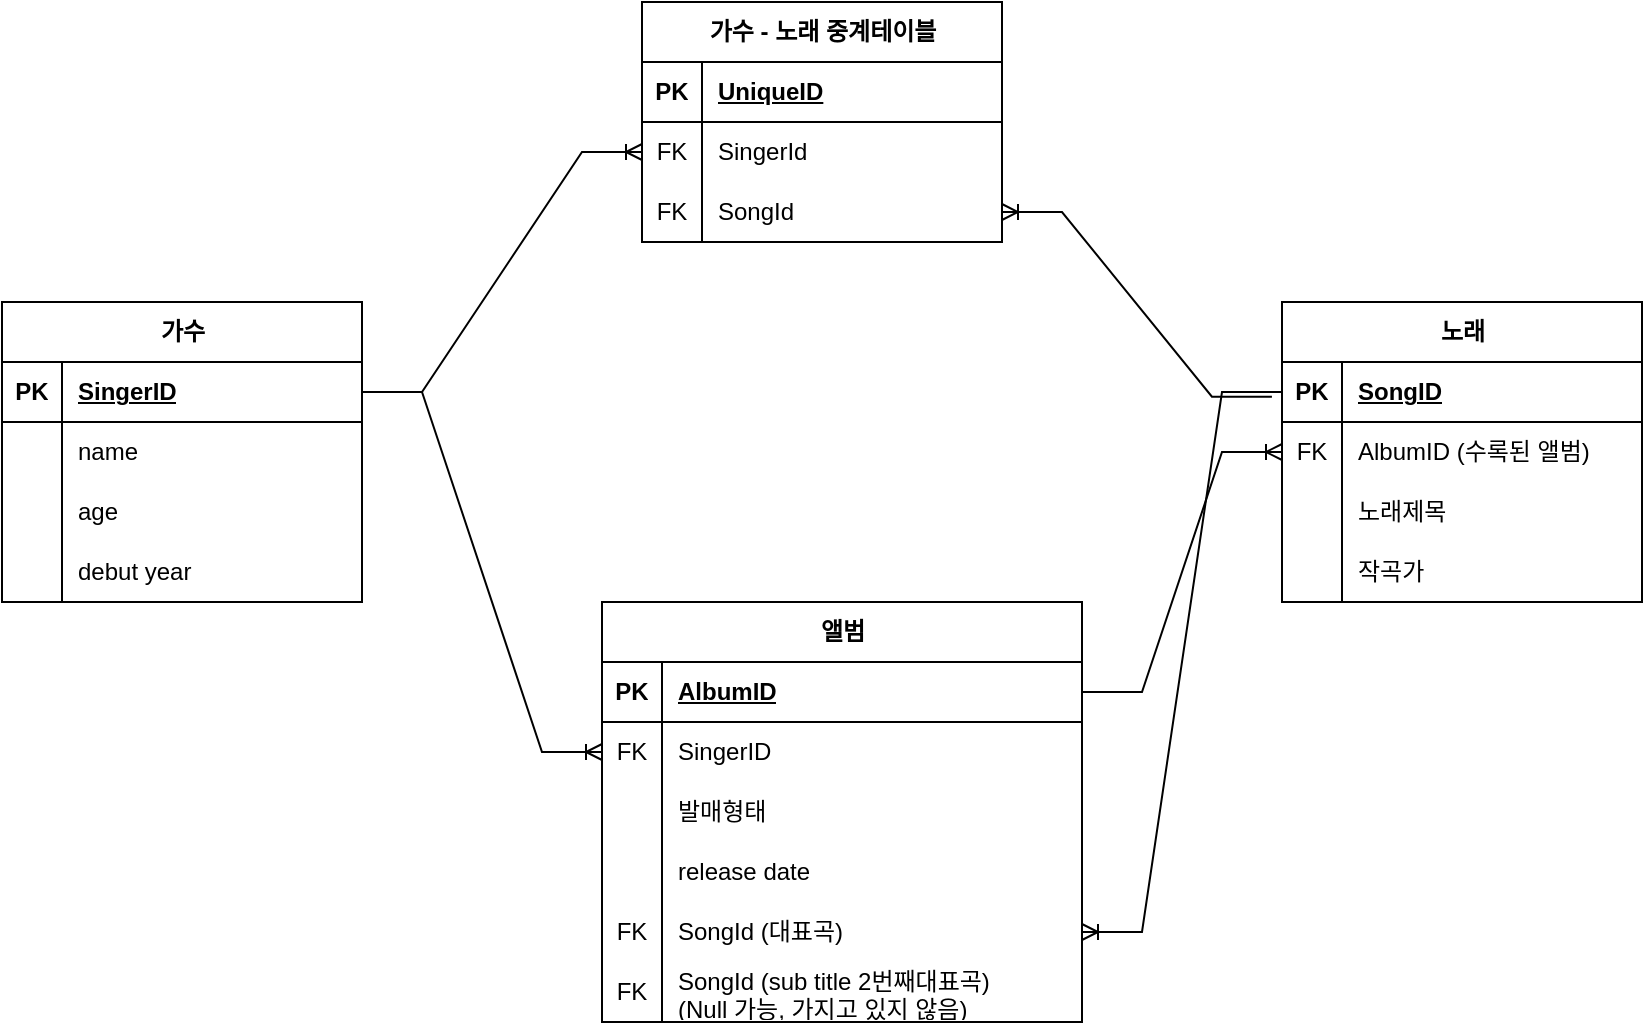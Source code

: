<mxfile version="24.5.4" type="device">
  <diagram name="페이지-1" id="MP2xPjbDi-vyki-sM7Q5">
    <mxGraphModel dx="903" dy="1662" grid="1" gridSize="10" guides="1" tooltips="1" connect="1" arrows="1" fold="1" page="1" pageScale="1" pageWidth="827" pageHeight="1169" math="0" shadow="0">
      <root>
        <mxCell id="0" />
        <mxCell id="1" parent="0" />
        <mxCell id="jbTzU77Io5TRZwExFSk2-40" value="가수" style="shape=table;startSize=30;container=1;collapsible=1;childLayout=tableLayout;fixedRows=1;rowLines=0;fontStyle=1;align=center;resizeLast=1;html=1;" vertex="1" parent="1">
          <mxGeometry x="30" y="20" width="180" height="150" as="geometry" />
        </mxCell>
        <mxCell id="jbTzU77Io5TRZwExFSk2-41" value="" style="shape=tableRow;horizontal=0;startSize=0;swimlaneHead=0;swimlaneBody=0;fillColor=none;collapsible=0;dropTarget=0;points=[[0,0.5],[1,0.5]];portConstraint=eastwest;top=0;left=0;right=0;bottom=1;" vertex="1" parent="jbTzU77Io5TRZwExFSk2-40">
          <mxGeometry y="30" width="180" height="30" as="geometry" />
        </mxCell>
        <mxCell id="jbTzU77Io5TRZwExFSk2-42" value="PK" style="shape=partialRectangle;connectable=0;fillColor=none;top=0;left=0;bottom=0;right=0;fontStyle=1;overflow=hidden;whiteSpace=wrap;html=1;" vertex="1" parent="jbTzU77Io5TRZwExFSk2-41">
          <mxGeometry width="30" height="30" as="geometry">
            <mxRectangle width="30" height="30" as="alternateBounds" />
          </mxGeometry>
        </mxCell>
        <mxCell id="jbTzU77Io5TRZwExFSk2-43" value="SingerID" style="shape=partialRectangle;connectable=0;fillColor=none;top=0;left=0;bottom=0;right=0;align=left;spacingLeft=6;fontStyle=5;overflow=hidden;whiteSpace=wrap;html=1;" vertex="1" parent="jbTzU77Io5TRZwExFSk2-41">
          <mxGeometry x="30" width="150" height="30" as="geometry">
            <mxRectangle width="150" height="30" as="alternateBounds" />
          </mxGeometry>
        </mxCell>
        <mxCell id="jbTzU77Io5TRZwExFSk2-44" value="" style="shape=tableRow;horizontal=0;startSize=0;swimlaneHead=0;swimlaneBody=0;fillColor=none;collapsible=0;dropTarget=0;points=[[0,0.5],[1,0.5]];portConstraint=eastwest;top=0;left=0;right=0;bottom=0;" vertex="1" parent="jbTzU77Io5TRZwExFSk2-40">
          <mxGeometry y="60" width="180" height="30" as="geometry" />
        </mxCell>
        <mxCell id="jbTzU77Io5TRZwExFSk2-45" value="" style="shape=partialRectangle;connectable=0;fillColor=none;top=0;left=0;bottom=0;right=0;editable=1;overflow=hidden;whiteSpace=wrap;html=1;" vertex="1" parent="jbTzU77Io5TRZwExFSk2-44">
          <mxGeometry width="30" height="30" as="geometry">
            <mxRectangle width="30" height="30" as="alternateBounds" />
          </mxGeometry>
        </mxCell>
        <mxCell id="jbTzU77Io5TRZwExFSk2-46" value="name&amp;nbsp;" style="shape=partialRectangle;connectable=0;fillColor=none;top=0;left=0;bottom=0;right=0;align=left;spacingLeft=6;overflow=hidden;whiteSpace=wrap;html=1;" vertex="1" parent="jbTzU77Io5TRZwExFSk2-44">
          <mxGeometry x="30" width="150" height="30" as="geometry">
            <mxRectangle width="150" height="30" as="alternateBounds" />
          </mxGeometry>
        </mxCell>
        <mxCell id="jbTzU77Io5TRZwExFSk2-47" value="" style="shape=tableRow;horizontal=0;startSize=0;swimlaneHead=0;swimlaneBody=0;fillColor=none;collapsible=0;dropTarget=0;points=[[0,0.5],[1,0.5]];portConstraint=eastwest;top=0;left=0;right=0;bottom=0;" vertex="1" parent="jbTzU77Io5TRZwExFSk2-40">
          <mxGeometry y="90" width="180" height="30" as="geometry" />
        </mxCell>
        <mxCell id="jbTzU77Io5TRZwExFSk2-48" value="" style="shape=partialRectangle;connectable=0;fillColor=none;top=0;left=0;bottom=0;right=0;editable=1;overflow=hidden;whiteSpace=wrap;html=1;" vertex="1" parent="jbTzU77Io5TRZwExFSk2-47">
          <mxGeometry width="30" height="30" as="geometry">
            <mxRectangle width="30" height="30" as="alternateBounds" />
          </mxGeometry>
        </mxCell>
        <mxCell id="jbTzU77Io5TRZwExFSk2-49" value="age" style="shape=partialRectangle;connectable=0;fillColor=none;top=0;left=0;bottom=0;right=0;align=left;spacingLeft=6;overflow=hidden;whiteSpace=wrap;html=1;" vertex="1" parent="jbTzU77Io5TRZwExFSk2-47">
          <mxGeometry x="30" width="150" height="30" as="geometry">
            <mxRectangle width="150" height="30" as="alternateBounds" />
          </mxGeometry>
        </mxCell>
        <mxCell id="jbTzU77Io5TRZwExFSk2-50" value="" style="shape=tableRow;horizontal=0;startSize=0;swimlaneHead=0;swimlaneBody=0;fillColor=none;collapsible=0;dropTarget=0;points=[[0,0.5],[1,0.5]];portConstraint=eastwest;top=0;left=0;right=0;bottom=0;" vertex="1" parent="jbTzU77Io5TRZwExFSk2-40">
          <mxGeometry y="120" width="180" height="30" as="geometry" />
        </mxCell>
        <mxCell id="jbTzU77Io5TRZwExFSk2-51" value="" style="shape=partialRectangle;connectable=0;fillColor=none;top=0;left=0;bottom=0;right=0;editable=1;overflow=hidden;whiteSpace=wrap;html=1;" vertex="1" parent="jbTzU77Io5TRZwExFSk2-50">
          <mxGeometry width="30" height="30" as="geometry">
            <mxRectangle width="30" height="30" as="alternateBounds" />
          </mxGeometry>
        </mxCell>
        <mxCell id="jbTzU77Io5TRZwExFSk2-52" value="debut year" style="shape=partialRectangle;connectable=0;fillColor=none;top=0;left=0;bottom=0;right=0;align=left;spacingLeft=6;overflow=hidden;whiteSpace=wrap;html=1;" vertex="1" parent="jbTzU77Io5TRZwExFSk2-50">
          <mxGeometry x="30" width="150" height="30" as="geometry">
            <mxRectangle width="150" height="30" as="alternateBounds" />
          </mxGeometry>
        </mxCell>
        <mxCell id="jbTzU77Io5TRZwExFSk2-67" value="노래&lt;span style=&quot;color: rgba(0, 0, 0, 0); font-family: monospace; font-size: 0px; font-weight: 400; text-align: start;&quot;&gt;%3CmxGraphModel%3E%3Croot%3E%3CmxCell%20id%3D%220%22%2F%3E%3CmxCell%20id%3D%221%22%20parent%3D%220%22%2F%3E%3CmxCell%20id%3D%222%22%20value%3D%22%EA%B0%80%EC%88%98%22%20style%3D%22shape%3Dtable%3BstartSize%3D30%3Bcontainer%3D1%3Bcollapsible%3D1%3BchildLayout%3DtableLayout%3BfixedRows%3D1%3BrowLines%3D0%3BfontStyle%3D1%3Balign%3Dcenter%3BresizeLast%3D1%3Bhtml%3D1%3B%22%20vertex%3D%221%22%20parent%3D%221%22%3E%3CmxGeometry%20x%3D%22110%22%20y%3D%22110%22%20width%3D%22180%22%20height%3D%22150%22%20as%3D%22geometry%22%2F%3E%3C%2FmxCell%3E%3CmxCell%20id%3D%223%22%20value%3D%22%22%20style%3D%22shape%3DtableRow%3Bhorizontal%3D0%3BstartSize%3D0%3BswimlaneHead%3D0%3BswimlaneBody%3D0%3BfillColor%3Dnone%3Bcollapsible%3D0%3BdropTarget%3D0%3Bpoints%3D%5B%5B0%2C0.5%5D%2C%5B1%2C0.5%5D%5D%3BportConstraint%3Deastwest%3Btop%3D0%3Bleft%3D0%3Bright%3D0%3Bbottom%3D1%3B%22%20vertex%3D%221%22%20parent%3D%222%22%3E%3CmxGeometry%20y%3D%2230%22%20width%3D%22180%22%20height%3D%2230%22%20as%3D%22geometry%22%2F%3E%3C%2FmxCell%3E%3CmxCell%20id%3D%224%22%20value%3D%22PK%22%20style%3D%22shape%3DpartialRectangle%3Bconnectable%3D0%3BfillColor%3Dnone%3Btop%3D0%3Bleft%3D0%3Bbottom%3D0%3Bright%3D0%3BfontStyle%3D1%3Boverflow%3Dhidden%3BwhiteSpace%3Dwrap%3Bhtml%3D1%3B%22%20vertex%3D%221%22%20parent%3D%223%22%3E%3CmxGeometry%20width%3D%2230%22%20height%3D%2230%22%20as%3D%22geometry%22%3E%3CmxRectangle%20width%3D%2230%22%20height%3D%2230%22%20as%3D%22alternateBounds%22%2F%3E%3C%2FmxGeometry%3E%3C%2FmxCell%3E%3CmxCell%20id%3D%225%22%20value%3D%22UniqueID%22%20style%3D%22shape%3DpartialRectangle%3Bconnectable%3D0%3BfillColor%3Dnone%3Btop%3D0%3Bleft%3D0%3Bbottom%3D0%3Bright%3D0%3Balign%3Dleft%3BspacingLeft%3D6%3BfontStyle%3D5%3Boverflow%3Dhidden%3BwhiteSpace%3Dwrap%3Bhtml%3D1%3B%22%20vertex%3D%221%22%20parent%3D%223%22%3E%3CmxGeometry%20x%3D%2230%22%20width%3D%22150%22%20height%3D%2230%22%20as%3D%22geometry%22%3E%3CmxRectangle%20width%3D%22150%22%20height%3D%2230%22%20as%3D%22alternateBounds%22%2F%3E%3C%2FmxGeometry%3E%3C%2FmxCell%3E%3CmxCell%20id%3D%226%22%20value%3D%22%22%20style%3D%22shape%3DtableRow%3Bhorizontal%3D0%3BstartSize%3D0%3BswimlaneHead%3D0%3BswimlaneBody%3D0%3BfillColor%3Dnone%3Bcollapsible%3D0%3BdropTarget%3D0%3Bpoints%3D%5B%5B0%2C0.5%5D%2C%5B1%2C0.5%5D%5D%3BportConstraint%3Deastwest%3Btop%3D0%3Bleft%3D0%3Bright%3D0%3Bbottom%3D0%3B%22%20vertex%3D%221%22%20parent%3D%222%22%3E%3CmxGeometry%20y%3D%2260%22%20width%3D%22180%22%20height%3D%2230%22%20as%3D%22geometry%22%2F%3E%3C%2FmxCell%3E%3CmxCell%20id%3D%227%22%20value%3D%22%22%20style%3D%22shape%3DpartialRectangle%3Bconnectable%3D0%3BfillColor%3Dnone%3Btop%3D0%3Bleft%3D0%3Bbottom%3D0%3Bright%3D0%3Beditable%3D1%3Boverflow%3Dhidden%3BwhiteSpace%3Dwrap%3Bhtml%3D1%3B%22%20vertex%3D%221%22%20parent%3D%226%22%3E%3CmxGeometry%20width%3D%2230%22%20height%3D%2230%22%20as%3D%22geometry%22%3E%3CmxRectangle%20width%3D%2230%22%20height%3D%2230%22%20as%3D%22alternateBounds%22%2F%3E%3C%2FmxGeometry%3E%3C%2FmxCell%3E%3CmxCell%20id%3D%228%22%20value%3D%22Row%201%22%20style%3D%22shape%3DpartialRectangle%3Bconnectable%3D0%3BfillColor%3Dnone%3Btop%3D0%3Bleft%3D0%3Bbottom%3D0%3Bright%3D0%3Balign%3Dleft%3BspacingLeft%3D6%3Boverflow%3Dhidden%3BwhiteSpace%3Dwrap%3Bhtml%3D1%3B%22%20vertex%3D%221%22%20parent%3D%226%22%3E%3CmxGeometry%20x%3D%2230%22%20width%3D%22150%22%20height%3D%2230%22%20as%3D%22geometry%22%3E%3CmxRectangle%20width%3D%22150%22%20height%3D%2230%22%20as%3D%22alternateBounds%22%2F%3E%3C%2FmxGeometry%3E%3C%2FmxCell%3E%3CmxCell%20id%3D%229%22%20value%3D%22%22%20style%3D%22shape%3DtableRow%3Bhorizontal%3D0%3BstartSize%3D0%3BswimlaneHead%3D0%3BswimlaneBody%3D0%3BfillColor%3Dnone%3Bcollapsible%3D0%3BdropTarget%3D0%3Bpoints%3D%5B%5B0%2C0.5%5D%2C%5B1%2C0.5%5D%5D%3BportConstraint%3Deastwest%3Btop%3D0%3Bleft%3D0%3Bright%3D0%3Bbottom%3D0%3B%22%20vertex%3D%221%22%20parent%3D%222%22%3E%3CmxGeometry%20y%3D%2290%22%20width%3D%22180%22%20height%3D%2230%22%20as%3D%22geometry%22%2F%3E%3C%2FmxCell%3E%3CmxCell%20id%3D%2210%22%20value%3D%22%22%20style%3D%22shape%3DpartialRectangle%3Bconnectable%3D0%3BfillColor%3Dnone%3Btop%3D0%3Bleft%3D0%3Bbottom%3D0%3Bright%3D0%3Beditable%3D1%3Boverflow%3Dhidden%3BwhiteSpace%3Dwrap%3Bhtml%3D1%3B%22%20vertex%3D%221%22%20parent%3D%229%22%3E%3CmxGeometry%20width%3D%2230%22%20height%3D%2230%22%20as%3D%22geometry%22%3E%3CmxRectangle%20width%3D%2230%22%20height%3D%2230%22%20as%3D%22alternateBounds%22%2F%3E%3C%2FmxGeometry%3E%3C%2FmxCell%3E%3CmxCell%20id%3D%2211%22%20value%3D%22Row%202%22%20style%3D%22shape%3DpartialRectangle%3Bconnectable%3D0%3BfillColor%3Dnone%3Btop%3D0%3Bleft%3D0%3Bbottom%3D0%3Bright%3D0%3Balign%3Dleft%3BspacingLeft%3D6%3Boverflow%3Dhidden%3BwhiteSpace%3Dwrap%3Bhtml%3D1%3B%22%20vertex%3D%221%22%20parent%3D%229%22%3E%3CmxGeometry%20x%3D%2230%22%20width%3D%22150%22%20height%3D%2230%22%20as%3D%22geometry%22%3E%3CmxRectangle%20width%3D%22150%22%20height%3D%2230%22%20as%3D%22alternateBounds%22%2F%3E%3C%2FmxGeometry%3E%3C%2FmxCell%3E%3CmxCell%20id%3D%2212%22%20value%3D%22%22%20style%3D%22shape%3DtableRow%3Bhorizontal%3D0%3BstartSize%3D0%3BswimlaneHead%3D0%3BswimlaneBody%3D0%3BfillColor%3Dnone%3Bcollapsible%3D0%3BdropTarget%3D0%3Bpoints%3D%5B%5B0%2C0.5%5D%2C%5B1%2C0.5%5D%5D%3BportConstraint%3Deastwest%3Btop%3D0%3Bleft%3D0%3Bright%3D0%3Bbottom%3D0%3B%22%20vertex%3D%221%22%20parent%3D%222%22%3E%3CmxGeometry%20y%3D%22120%22%20width%3D%22180%22%20height%3D%2230%22%20as%3D%22geometry%22%2F%3E%3C%2FmxCell%3E%3CmxCell%20id%3D%2213%22%20value%3D%22%22%20style%3D%22shape%3DpartialRectangle%3Bconnectable%3D0%3BfillColor%3Dnone%3Btop%3D0%3Bleft%3D0%3Bbottom%3D0%3Bright%3D0%3Beditable%3D1%3Boverflow%3Dhidden%3BwhiteSpace%3Dwrap%3Bhtml%3D1%3B%22%20vertex%3D%221%22%20parent%3D%2212%22%3E%3CmxGeometry%20width%3D%2230%22%20height%3D%2230%22%20as%3D%22geometry%22%3E%3CmxRectangle%20width%3D%2230%22%20height%3D%2230%22%20as%3D%22alternateBounds%22%2F%3E%3C%2FmxGeometry%3E%3C%2FmxCell%3E%3CmxCell%20id%3D%2214%22%20value%3D%22Row%203%22%20style%3D%22shape%3DpartialRectangle%3Bconnectable%3D0%3BfillColor%3Dnone%3Btop%3D0%3Bleft%3D0%3Bbottom%3D0%3Bright%3D0%3Balign%3Dleft%3BspacingLeft%3D6%3Boverflow%3Dhidden%3BwhiteSpace%3Dwrap%3Bhtml%3D1%3B%22%20vertex%3D%221%22%20parent%3D%2212%22%3E%3CmxGeometry%20x%3D%2230%22%20width%3D%22150%22%20height%3D%2230%22%20as%3D%22geometry%22%3E%3CmxRectangle%20width%3D%22150%22%20height%3D%2230%22%20as%3D%22alternateBounds%22%2F%3E%3C%2FmxGeometry%3E%3C%2FmxCell%3E%3C%2Froot%3E%3C%2FmxGraphModel%3E&lt;/span&gt;" style="shape=table;startSize=30;container=1;collapsible=1;childLayout=tableLayout;fixedRows=1;rowLines=0;fontStyle=1;align=center;resizeLast=1;html=1;" vertex="1" parent="1">
          <mxGeometry x="670" y="20" width="180" height="150" as="geometry" />
        </mxCell>
        <mxCell id="jbTzU77Io5TRZwExFSk2-68" value="" style="shape=tableRow;horizontal=0;startSize=0;swimlaneHead=0;swimlaneBody=0;fillColor=none;collapsible=0;dropTarget=0;points=[[0,0.5],[1,0.5]];portConstraint=eastwest;top=0;left=0;right=0;bottom=1;" vertex="1" parent="jbTzU77Io5TRZwExFSk2-67">
          <mxGeometry y="30" width="180" height="30" as="geometry" />
        </mxCell>
        <mxCell id="jbTzU77Io5TRZwExFSk2-69" value="PK" style="shape=partialRectangle;connectable=0;fillColor=none;top=0;left=0;bottom=0;right=0;fontStyle=1;overflow=hidden;whiteSpace=wrap;html=1;" vertex="1" parent="jbTzU77Io5TRZwExFSk2-68">
          <mxGeometry width="30" height="30" as="geometry">
            <mxRectangle width="30" height="30" as="alternateBounds" />
          </mxGeometry>
        </mxCell>
        <mxCell id="jbTzU77Io5TRZwExFSk2-70" value="SongID" style="shape=partialRectangle;connectable=0;fillColor=none;top=0;left=0;bottom=0;right=0;align=left;spacingLeft=6;fontStyle=5;overflow=hidden;whiteSpace=wrap;html=1;" vertex="1" parent="jbTzU77Io5TRZwExFSk2-68">
          <mxGeometry x="30" width="150" height="30" as="geometry">
            <mxRectangle width="150" height="30" as="alternateBounds" />
          </mxGeometry>
        </mxCell>
        <mxCell id="jbTzU77Io5TRZwExFSk2-104" value="" style="shape=tableRow;horizontal=0;startSize=0;swimlaneHead=0;swimlaneBody=0;fillColor=none;collapsible=0;dropTarget=0;points=[[0,0.5],[1,0.5]];portConstraint=eastwest;top=0;left=0;right=0;bottom=0;" vertex="1" parent="jbTzU77Io5TRZwExFSk2-67">
          <mxGeometry y="60" width="180" height="30" as="geometry" />
        </mxCell>
        <mxCell id="jbTzU77Io5TRZwExFSk2-105" value="FK" style="shape=partialRectangle;connectable=0;fillColor=none;top=0;left=0;bottom=0;right=0;editable=1;overflow=hidden;whiteSpace=wrap;html=1;" vertex="1" parent="jbTzU77Io5TRZwExFSk2-104">
          <mxGeometry width="30" height="30" as="geometry">
            <mxRectangle width="30" height="30" as="alternateBounds" />
          </mxGeometry>
        </mxCell>
        <mxCell id="jbTzU77Io5TRZwExFSk2-106" value="AlbumID (수록된 앨범)" style="shape=partialRectangle;connectable=0;fillColor=none;top=0;left=0;bottom=0;right=0;align=left;spacingLeft=6;overflow=hidden;whiteSpace=wrap;html=1;" vertex="1" parent="jbTzU77Io5TRZwExFSk2-104">
          <mxGeometry x="30" width="150" height="30" as="geometry">
            <mxRectangle width="150" height="30" as="alternateBounds" />
          </mxGeometry>
        </mxCell>
        <mxCell id="jbTzU77Io5TRZwExFSk2-74" value="" style="shape=tableRow;horizontal=0;startSize=0;swimlaneHead=0;swimlaneBody=0;fillColor=none;collapsible=0;dropTarget=0;points=[[0,0.5],[1,0.5]];portConstraint=eastwest;top=0;left=0;right=0;bottom=0;" vertex="1" parent="jbTzU77Io5TRZwExFSk2-67">
          <mxGeometry y="90" width="180" height="30" as="geometry" />
        </mxCell>
        <mxCell id="jbTzU77Io5TRZwExFSk2-75" value="" style="shape=partialRectangle;connectable=0;fillColor=none;top=0;left=0;bottom=0;right=0;editable=1;overflow=hidden;whiteSpace=wrap;html=1;" vertex="1" parent="jbTzU77Io5TRZwExFSk2-74">
          <mxGeometry width="30" height="30" as="geometry">
            <mxRectangle width="30" height="30" as="alternateBounds" />
          </mxGeometry>
        </mxCell>
        <mxCell id="jbTzU77Io5TRZwExFSk2-76" value="노래제목" style="shape=partialRectangle;connectable=0;fillColor=none;top=0;left=0;bottom=0;right=0;align=left;spacingLeft=6;overflow=hidden;whiteSpace=wrap;html=1;" vertex="1" parent="jbTzU77Io5TRZwExFSk2-74">
          <mxGeometry x="30" width="150" height="30" as="geometry">
            <mxRectangle width="150" height="30" as="alternateBounds" />
          </mxGeometry>
        </mxCell>
        <mxCell id="jbTzU77Io5TRZwExFSk2-77" value="" style="shape=tableRow;horizontal=0;startSize=0;swimlaneHead=0;swimlaneBody=0;fillColor=none;collapsible=0;dropTarget=0;points=[[0,0.5],[1,0.5]];portConstraint=eastwest;top=0;left=0;right=0;bottom=0;" vertex="1" parent="jbTzU77Io5TRZwExFSk2-67">
          <mxGeometry y="120" width="180" height="30" as="geometry" />
        </mxCell>
        <mxCell id="jbTzU77Io5TRZwExFSk2-78" value="" style="shape=partialRectangle;connectable=0;fillColor=none;top=0;left=0;bottom=0;right=0;editable=1;overflow=hidden;whiteSpace=wrap;html=1;" vertex="1" parent="jbTzU77Io5TRZwExFSk2-77">
          <mxGeometry width="30" height="30" as="geometry">
            <mxRectangle width="30" height="30" as="alternateBounds" />
          </mxGeometry>
        </mxCell>
        <mxCell id="jbTzU77Io5TRZwExFSk2-79" value="작곡가" style="shape=partialRectangle;connectable=0;fillColor=none;top=0;left=0;bottom=0;right=0;align=left;spacingLeft=6;overflow=hidden;whiteSpace=wrap;html=1;" vertex="1" parent="jbTzU77Io5TRZwExFSk2-77">
          <mxGeometry x="30" width="150" height="30" as="geometry">
            <mxRectangle width="150" height="30" as="alternateBounds" />
          </mxGeometry>
        </mxCell>
        <mxCell id="jbTzU77Io5TRZwExFSk2-80" value="앨범" style="shape=table;startSize=30;container=1;collapsible=1;childLayout=tableLayout;fixedRows=1;rowLines=0;fontStyle=1;align=center;resizeLast=1;html=1;" vertex="1" parent="1">
          <mxGeometry x="330" y="170" width="240" height="210" as="geometry" />
        </mxCell>
        <mxCell id="jbTzU77Io5TRZwExFSk2-81" value="" style="shape=tableRow;horizontal=0;startSize=0;swimlaneHead=0;swimlaneBody=0;fillColor=none;collapsible=0;dropTarget=0;points=[[0,0.5],[1,0.5]];portConstraint=eastwest;top=0;left=0;right=0;bottom=1;" vertex="1" parent="jbTzU77Io5TRZwExFSk2-80">
          <mxGeometry y="30" width="240" height="30" as="geometry" />
        </mxCell>
        <mxCell id="jbTzU77Io5TRZwExFSk2-82" value="PK" style="shape=partialRectangle;connectable=0;fillColor=none;top=0;left=0;bottom=0;right=0;fontStyle=1;overflow=hidden;whiteSpace=wrap;html=1;" vertex="1" parent="jbTzU77Io5TRZwExFSk2-81">
          <mxGeometry width="30" height="30" as="geometry">
            <mxRectangle width="30" height="30" as="alternateBounds" />
          </mxGeometry>
        </mxCell>
        <mxCell id="jbTzU77Io5TRZwExFSk2-83" value="AlbumID" style="shape=partialRectangle;connectable=0;fillColor=none;top=0;left=0;bottom=0;right=0;align=left;spacingLeft=6;fontStyle=5;overflow=hidden;whiteSpace=wrap;html=1;" vertex="1" parent="jbTzU77Io5TRZwExFSk2-81">
          <mxGeometry x="30" width="210" height="30" as="geometry">
            <mxRectangle width="210" height="30" as="alternateBounds" />
          </mxGeometry>
        </mxCell>
        <mxCell id="jbTzU77Io5TRZwExFSk2-84" value="" style="shape=tableRow;horizontal=0;startSize=0;swimlaneHead=0;swimlaneBody=0;fillColor=none;collapsible=0;dropTarget=0;points=[[0,0.5],[1,0.5]];portConstraint=eastwest;top=0;left=0;right=0;bottom=0;" vertex="1" parent="jbTzU77Io5TRZwExFSk2-80">
          <mxGeometry y="60" width="240" height="30" as="geometry" />
        </mxCell>
        <mxCell id="jbTzU77Io5TRZwExFSk2-85" value="FK" style="shape=partialRectangle;connectable=0;fillColor=none;top=0;left=0;bottom=0;right=0;editable=1;overflow=hidden;whiteSpace=wrap;html=1;" vertex="1" parent="jbTzU77Io5TRZwExFSk2-84">
          <mxGeometry width="30" height="30" as="geometry">
            <mxRectangle width="30" height="30" as="alternateBounds" />
          </mxGeometry>
        </mxCell>
        <mxCell id="jbTzU77Io5TRZwExFSk2-86" value="SingerID" style="shape=partialRectangle;connectable=0;fillColor=none;top=0;left=0;bottom=0;right=0;align=left;spacingLeft=6;overflow=hidden;whiteSpace=wrap;html=1;" vertex="1" parent="jbTzU77Io5TRZwExFSk2-84">
          <mxGeometry x="30" width="210" height="30" as="geometry">
            <mxRectangle width="210" height="30" as="alternateBounds" />
          </mxGeometry>
        </mxCell>
        <mxCell id="jbTzU77Io5TRZwExFSk2-100" value="" style="shape=tableRow;horizontal=0;startSize=0;swimlaneHead=0;swimlaneBody=0;fillColor=none;collapsible=0;dropTarget=0;points=[[0,0.5],[1,0.5]];portConstraint=eastwest;top=0;left=0;right=0;bottom=0;" vertex="1" parent="jbTzU77Io5TRZwExFSk2-80">
          <mxGeometry y="90" width="240" height="30" as="geometry" />
        </mxCell>
        <mxCell id="jbTzU77Io5TRZwExFSk2-101" value="" style="shape=partialRectangle;connectable=0;fillColor=none;top=0;left=0;bottom=0;right=0;editable=1;overflow=hidden;whiteSpace=wrap;html=1;" vertex="1" parent="jbTzU77Io5TRZwExFSk2-100">
          <mxGeometry width="30" height="30" as="geometry">
            <mxRectangle width="30" height="30" as="alternateBounds" />
          </mxGeometry>
        </mxCell>
        <mxCell id="jbTzU77Io5TRZwExFSk2-102" value="발매형태" style="shape=partialRectangle;connectable=0;fillColor=none;top=0;left=0;bottom=0;right=0;align=left;spacingLeft=6;overflow=hidden;whiteSpace=wrap;html=1;" vertex="1" parent="jbTzU77Io5TRZwExFSk2-100">
          <mxGeometry x="30" width="210" height="30" as="geometry">
            <mxRectangle width="210" height="30" as="alternateBounds" />
          </mxGeometry>
        </mxCell>
        <mxCell id="jbTzU77Io5TRZwExFSk2-87" value="" style="shape=tableRow;horizontal=0;startSize=0;swimlaneHead=0;swimlaneBody=0;fillColor=none;collapsible=0;dropTarget=0;points=[[0,0.5],[1,0.5]];portConstraint=eastwest;top=0;left=0;right=0;bottom=0;" vertex="1" parent="jbTzU77Io5TRZwExFSk2-80">
          <mxGeometry y="120" width="240" height="30" as="geometry" />
        </mxCell>
        <mxCell id="jbTzU77Io5TRZwExFSk2-88" value="" style="shape=partialRectangle;connectable=0;fillColor=none;top=0;left=0;bottom=0;right=0;editable=1;overflow=hidden;whiteSpace=wrap;html=1;" vertex="1" parent="jbTzU77Io5TRZwExFSk2-87">
          <mxGeometry width="30" height="30" as="geometry">
            <mxRectangle width="30" height="30" as="alternateBounds" />
          </mxGeometry>
        </mxCell>
        <mxCell id="jbTzU77Io5TRZwExFSk2-89" value="release date" style="shape=partialRectangle;connectable=0;fillColor=none;top=0;left=0;bottom=0;right=0;align=left;spacingLeft=6;overflow=hidden;whiteSpace=wrap;html=1;" vertex="1" parent="jbTzU77Io5TRZwExFSk2-87">
          <mxGeometry x="30" width="210" height="30" as="geometry">
            <mxRectangle width="210" height="30" as="alternateBounds" />
          </mxGeometry>
        </mxCell>
        <mxCell id="jbTzU77Io5TRZwExFSk2-90" value="" style="shape=tableRow;horizontal=0;startSize=0;swimlaneHead=0;swimlaneBody=0;fillColor=none;collapsible=0;dropTarget=0;points=[[0,0.5],[1,0.5]];portConstraint=eastwest;top=0;left=0;right=0;bottom=0;" vertex="1" parent="jbTzU77Io5TRZwExFSk2-80">
          <mxGeometry y="150" width="240" height="30" as="geometry" />
        </mxCell>
        <mxCell id="jbTzU77Io5TRZwExFSk2-91" value="FK" style="shape=partialRectangle;connectable=0;fillColor=none;top=0;left=0;bottom=0;right=0;editable=1;overflow=hidden;whiteSpace=wrap;html=1;" vertex="1" parent="jbTzU77Io5TRZwExFSk2-90">
          <mxGeometry width="30" height="30" as="geometry">
            <mxRectangle width="30" height="30" as="alternateBounds" />
          </mxGeometry>
        </mxCell>
        <mxCell id="jbTzU77Io5TRZwExFSk2-92" value="SongId (대표곡)" style="shape=partialRectangle;connectable=0;fillColor=none;top=0;left=0;bottom=0;right=0;align=left;spacingLeft=6;overflow=hidden;whiteSpace=wrap;html=1;" vertex="1" parent="jbTzU77Io5TRZwExFSk2-90">
          <mxGeometry x="30" width="210" height="30" as="geometry">
            <mxRectangle width="210" height="30" as="alternateBounds" />
          </mxGeometry>
        </mxCell>
        <mxCell id="jbTzU77Io5TRZwExFSk2-125" value="" style="shape=tableRow;horizontal=0;startSize=0;swimlaneHead=0;swimlaneBody=0;fillColor=none;collapsible=0;dropTarget=0;points=[[0,0.5],[1,0.5]];portConstraint=eastwest;top=0;left=0;right=0;bottom=0;" vertex="1" parent="jbTzU77Io5TRZwExFSk2-80">
          <mxGeometry y="180" width="240" height="30" as="geometry" />
        </mxCell>
        <mxCell id="jbTzU77Io5TRZwExFSk2-126" value="FK" style="shape=partialRectangle;connectable=0;fillColor=none;top=0;left=0;bottom=0;right=0;editable=1;overflow=hidden;whiteSpace=wrap;html=1;" vertex="1" parent="jbTzU77Io5TRZwExFSk2-125">
          <mxGeometry width="30" height="30" as="geometry">
            <mxRectangle width="30" height="30" as="alternateBounds" />
          </mxGeometry>
        </mxCell>
        <mxCell id="jbTzU77Io5TRZwExFSk2-127" value="SongId (sub title 2번째대표곡)&lt;br&gt;(Null 가능, 가지고 있지 않음)" style="shape=partialRectangle;connectable=0;fillColor=none;top=0;left=0;bottom=0;right=0;align=left;spacingLeft=6;overflow=hidden;whiteSpace=wrap;html=1;" vertex="1" parent="jbTzU77Io5TRZwExFSk2-125">
          <mxGeometry x="30" width="210" height="30" as="geometry">
            <mxRectangle width="210" height="30" as="alternateBounds" />
          </mxGeometry>
        </mxCell>
        <mxCell id="jbTzU77Io5TRZwExFSk2-103" value="" style="edgeStyle=entityRelationEdgeStyle;fontSize=12;html=1;endArrow=ERoneToMany;rounded=0;exitX=1;exitY=0.5;exitDx=0;exitDy=0;entryX=0;entryY=0.5;entryDx=0;entryDy=0;" edge="1" parent="1" source="jbTzU77Io5TRZwExFSk2-41" target="jbTzU77Io5TRZwExFSk2-84">
          <mxGeometry width="100" height="100" relative="1" as="geometry">
            <mxPoint x="290" y="230" as="sourcePoint" />
            <mxPoint x="470" y="260" as="targetPoint" />
          </mxGeometry>
        </mxCell>
        <mxCell id="jbTzU77Io5TRZwExFSk2-107" value="" style="edgeStyle=entityRelationEdgeStyle;fontSize=12;html=1;endArrow=ERoneToMany;rounded=0;exitX=1;exitY=0.5;exitDx=0;exitDy=0;entryX=0;entryY=0.5;entryDx=0;entryDy=0;" edge="1" parent="1" source="jbTzU77Io5TRZwExFSk2-81" target="jbTzU77Io5TRZwExFSk2-104">
          <mxGeometry width="100" height="100" relative="1" as="geometry">
            <mxPoint x="640" y="410" as="sourcePoint" />
            <mxPoint x="710" y="360" as="targetPoint" />
          </mxGeometry>
        </mxCell>
        <mxCell id="jbTzU77Io5TRZwExFSk2-108" value="가수 - 노래 중계테이블" style="shape=table;startSize=30;container=1;collapsible=1;childLayout=tableLayout;fixedRows=1;rowLines=0;fontStyle=1;align=center;resizeLast=1;html=1;" vertex="1" parent="1">
          <mxGeometry x="350" y="-130" width="180" height="120" as="geometry" />
        </mxCell>
        <mxCell id="jbTzU77Io5TRZwExFSk2-109" value="" style="shape=tableRow;horizontal=0;startSize=0;swimlaneHead=0;swimlaneBody=0;fillColor=none;collapsible=0;dropTarget=0;points=[[0,0.5],[1,0.5]];portConstraint=eastwest;top=0;left=0;right=0;bottom=1;" vertex="1" parent="jbTzU77Io5TRZwExFSk2-108">
          <mxGeometry y="30" width="180" height="30" as="geometry" />
        </mxCell>
        <mxCell id="jbTzU77Io5TRZwExFSk2-110" value="PK" style="shape=partialRectangle;connectable=0;fillColor=none;top=0;left=0;bottom=0;right=0;fontStyle=1;overflow=hidden;whiteSpace=wrap;html=1;" vertex="1" parent="jbTzU77Io5TRZwExFSk2-109">
          <mxGeometry width="30" height="30" as="geometry">
            <mxRectangle width="30" height="30" as="alternateBounds" />
          </mxGeometry>
        </mxCell>
        <mxCell id="jbTzU77Io5TRZwExFSk2-111" value="UniqueID" style="shape=partialRectangle;connectable=0;fillColor=none;top=0;left=0;bottom=0;right=0;align=left;spacingLeft=6;fontStyle=5;overflow=hidden;whiteSpace=wrap;html=1;" vertex="1" parent="jbTzU77Io5TRZwExFSk2-109">
          <mxGeometry x="30" width="150" height="30" as="geometry">
            <mxRectangle width="150" height="30" as="alternateBounds" />
          </mxGeometry>
        </mxCell>
        <mxCell id="jbTzU77Io5TRZwExFSk2-112" value="" style="shape=tableRow;horizontal=0;startSize=0;swimlaneHead=0;swimlaneBody=0;fillColor=none;collapsible=0;dropTarget=0;points=[[0,0.5],[1,0.5]];portConstraint=eastwest;top=0;left=0;right=0;bottom=0;" vertex="1" parent="jbTzU77Io5TRZwExFSk2-108">
          <mxGeometry y="60" width="180" height="30" as="geometry" />
        </mxCell>
        <mxCell id="jbTzU77Io5TRZwExFSk2-113" value="FK" style="shape=partialRectangle;connectable=0;fillColor=none;top=0;left=0;bottom=0;right=0;editable=1;overflow=hidden;whiteSpace=wrap;html=1;" vertex="1" parent="jbTzU77Io5TRZwExFSk2-112">
          <mxGeometry width="30" height="30" as="geometry">
            <mxRectangle width="30" height="30" as="alternateBounds" />
          </mxGeometry>
        </mxCell>
        <mxCell id="jbTzU77Io5TRZwExFSk2-114" value="SingerId" style="shape=partialRectangle;connectable=0;fillColor=none;top=0;left=0;bottom=0;right=0;align=left;spacingLeft=6;overflow=hidden;whiteSpace=wrap;html=1;" vertex="1" parent="jbTzU77Io5TRZwExFSk2-112">
          <mxGeometry x="30" width="150" height="30" as="geometry">
            <mxRectangle width="150" height="30" as="alternateBounds" />
          </mxGeometry>
        </mxCell>
        <mxCell id="jbTzU77Io5TRZwExFSk2-115" value="" style="shape=tableRow;horizontal=0;startSize=0;swimlaneHead=0;swimlaneBody=0;fillColor=none;collapsible=0;dropTarget=0;points=[[0,0.5],[1,0.5]];portConstraint=eastwest;top=0;left=0;right=0;bottom=0;" vertex="1" parent="jbTzU77Io5TRZwExFSk2-108">
          <mxGeometry y="90" width="180" height="30" as="geometry" />
        </mxCell>
        <mxCell id="jbTzU77Io5TRZwExFSk2-116" value="FK" style="shape=partialRectangle;connectable=0;fillColor=none;top=0;left=0;bottom=0;right=0;editable=1;overflow=hidden;whiteSpace=wrap;html=1;" vertex="1" parent="jbTzU77Io5TRZwExFSk2-115">
          <mxGeometry width="30" height="30" as="geometry">
            <mxRectangle width="30" height="30" as="alternateBounds" />
          </mxGeometry>
        </mxCell>
        <mxCell id="jbTzU77Io5TRZwExFSk2-117" value="SongId" style="shape=partialRectangle;connectable=0;fillColor=none;top=0;left=0;bottom=0;right=0;align=left;spacingLeft=6;overflow=hidden;whiteSpace=wrap;html=1;" vertex="1" parent="jbTzU77Io5TRZwExFSk2-115">
          <mxGeometry x="30" width="150" height="30" as="geometry">
            <mxRectangle width="150" height="30" as="alternateBounds" />
          </mxGeometry>
        </mxCell>
        <mxCell id="jbTzU77Io5TRZwExFSk2-121" value="" style="edgeStyle=entityRelationEdgeStyle;fontSize=12;html=1;endArrow=ERoneToMany;rounded=0;exitX=1;exitY=0.5;exitDx=0;exitDy=0;entryX=0;entryY=0.5;entryDx=0;entryDy=0;" edge="1" parent="1" source="jbTzU77Io5TRZwExFSk2-41" target="jbTzU77Io5TRZwExFSk2-112">
          <mxGeometry width="100" height="100" relative="1" as="geometry">
            <mxPoint x="380" y="130" as="sourcePoint" />
            <mxPoint x="480" y="30" as="targetPoint" />
          </mxGeometry>
        </mxCell>
        <mxCell id="jbTzU77Io5TRZwExFSk2-122" value="" style="edgeStyle=entityRelationEdgeStyle;fontSize=12;html=1;endArrow=ERoneToMany;rounded=0;exitX=-0.028;exitY=0.578;exitDx=0;exitDy=0;entryX=1;entryY=0.5;entryDx=0;entryDy=0;exitPerimeter=0;" edge="1" parent="1" source="jbTzU77Io5TRZwExFSk2-68" target="jbTzU77Io5TRZwExFSk2-115">
          <mxGeometry width="100" height="100" relative="1" as="geometry">
            <mxPoint x="420" y="215" as="sourcePoint" />
            <mxPoint x="470" y="35" as="targetPoint" />
          </mxGeometry>
        </mxCell>
        <mxCell id="jbTzU77Io5TRZwExFSk2-123" value="" style="edgeStyle=entityRelationEdgeStyle;fontSize=12;html=1;endArrow=ERoneToMany;rounded=0;exitX=0;exitY=0.5;exitDx=0;exitDy=0;entryX=1;entryY=0.5;entryDx=0;entryDy=0;" edge="1" parent="1" source="jbTzU77Io5TRZwExFSk2-68" target="jbTzU77Io5TRZwExFSk2-90">
          <mxGeometry width="100" height="100" relative="1" as="geometry">
            <mxPoint x="640" y="330" as="sourcePoint" />
            <mxPoint x="730" y="210" as="targetPoint" />
          </mxGeometry>
        </mxCell>
      </root>
    </mxGraphModel>
  </diagram>
</mxfile>
